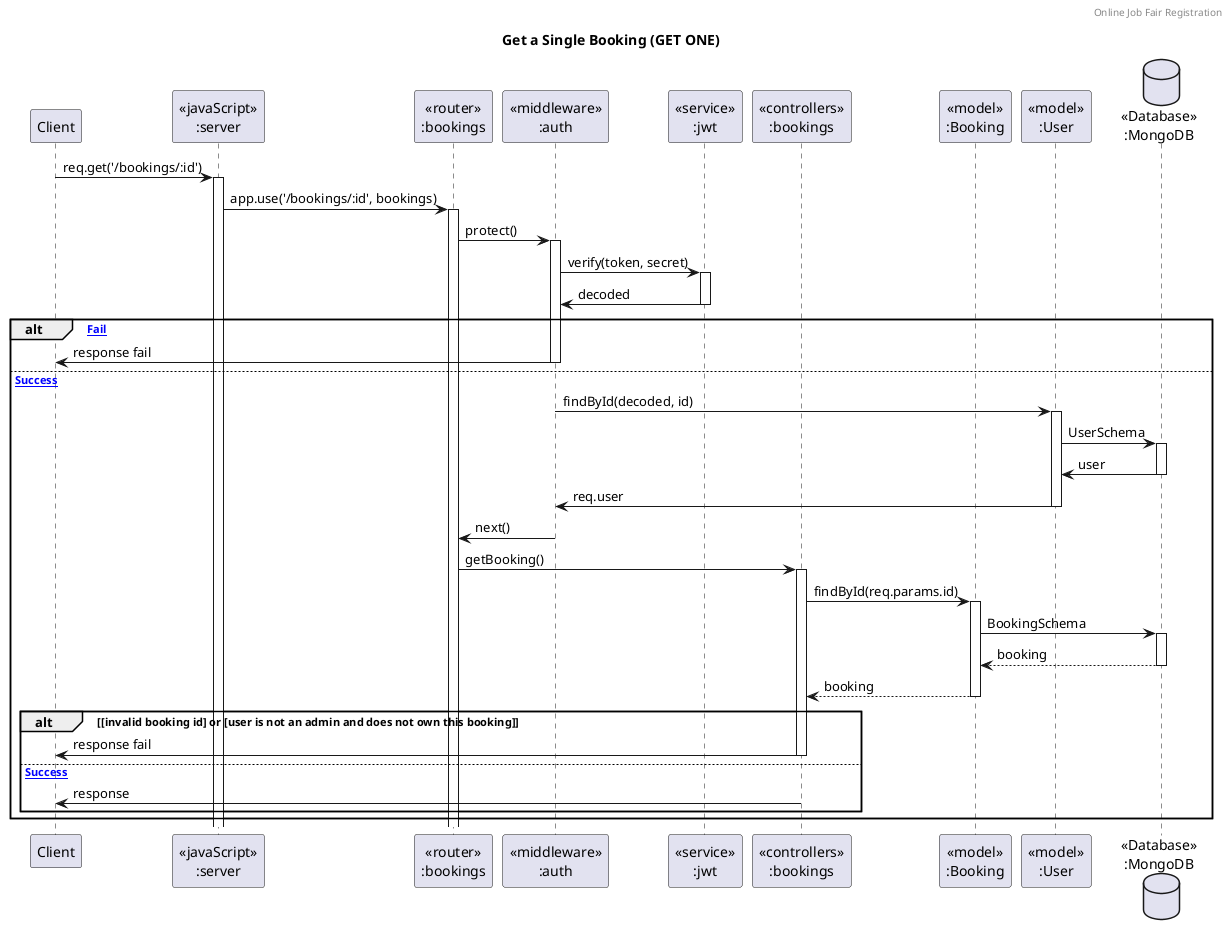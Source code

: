 @startuml Manage Booking (GET ONE)

header Online Job Fair Registration
title "Get a Single Booking (GET ONE)"

participant "Client" as client
participant "<<javaScript>>\n:server" as server
participant "<<router>>\n:bookings" as routerBookings
participant "<<middleware>>\n:auth" as auth
participant "<<service>>\n:jwt" as jwt
participant "<<controllers>>\n:bookings" as controllersBookings
participant "<<model>>\n:Booking" as modelBooking
participant "<<model>>\n:User" as modelUser
database "<<Database>>\n:MongoDB" as DatabaseSchema

client->server ++:req.get('/bookings/:id')
server->routerBookings ++:app.use('/bookings/:id', bookings)
routerBookings -> auth ++:protect()
auth -> jwt ++:verify(token, secret)
auth <- jwt --:decoded

alt [Fail]
    client <- auth --:response fail
else [Success]
    auth -> modelUser ++:findById(decoded, id)
    modelUser -> DatabaseSchema ++:UserSchema
    modelUser <- DatabaseSchema --:user
    auth <- modelUser --:req.user
    routerBookings <- auth --:next()
    routerBookings -> controllersBookings ++:getBooking()
    controllersBookings-> modelBooking ++:findById(req.params.id)
    modelBooking -> DatabaseSchema ++: BookingSchema
    DatabaseSchema --> modelBooking --: booking
    controllersBookings <-- modelBooking --:booking
    alt [invalid booking id] or [user is not an admin and does not own this booking]
        controllersBookings -> client --:response fail
    else [Success]
        controllersBookings -> client --:response
    end
end

@enduml